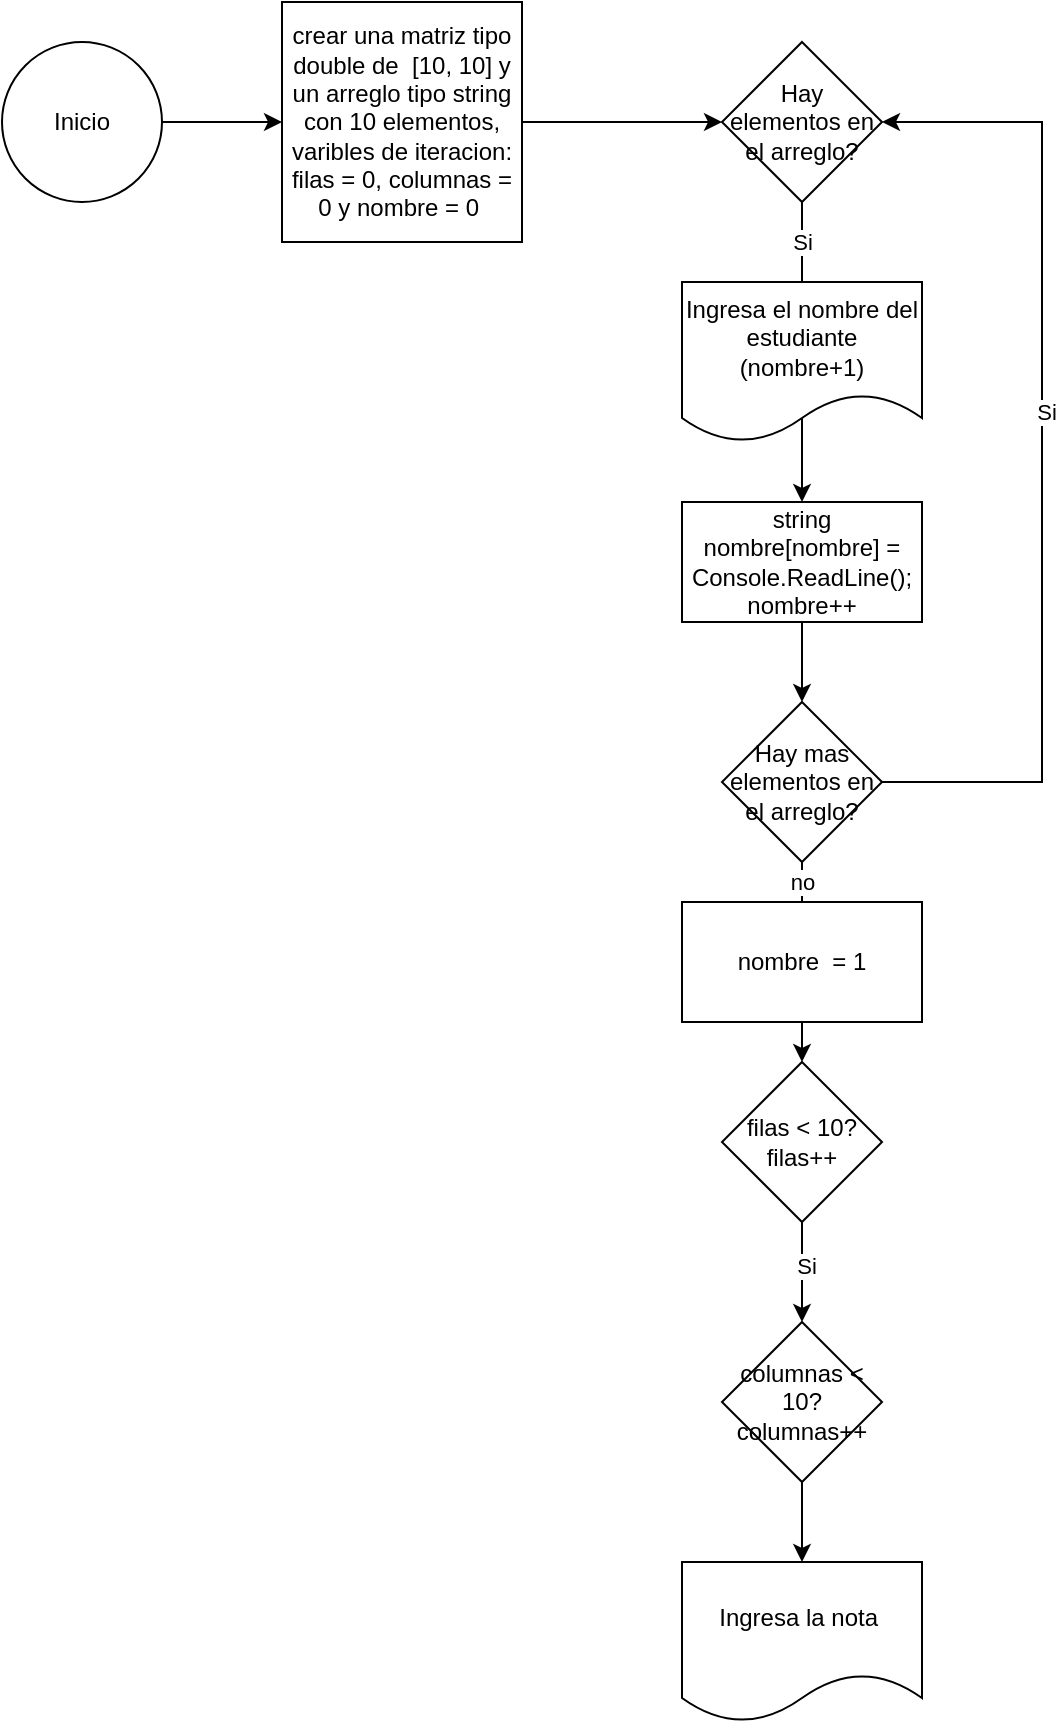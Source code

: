 <mxfile version="26.2.14">
  <diagram name="Página-1" id="u-aHWpdBl-f-Wja8wPqd">
    <mxGraphModel dx="1213" dy="1826" grid="1" gridSize="10" guides="1" tooltips="1" connect="1" arrows="1" fold="1" page="1" pageScale="1" pageWidth="827" pageHeight="1169" math="0" shadow="0">
      <root>
        <mxCell id="0" />
        <mxCell id="1" parent="0" />
        <mxCell id="8ie8HE0XRRQpyueEzKb6-3" value="" style="edgeStyle=orthogonalEdgeStyle;rounded=0;orthogonalLoop=1;jettySize=auto;html=1;" edge="1" parent="1" source="8ie8HE0XRRQpyueEzKb6-1" target="8ie8HE0XRRQpyueEzKb6-2">
          <mxGeometry relative="1" as="geometry" />
        </mxCell>
        <mxCell id="8ie8HE0XRRQpyueEzKb6-1" value="Inicio" style="ellipse;whiteSpace=wrap;html=1;aspect=fixed;" vertex="1" parent="1">
          <mxGeometry x="40" y="10" width="80" height="80" as="geometry" />
        </mxCell>
        <mxCell id="8ie8HE0XRRQpyueEzKb6-5" value="" style="edgeStyle=orthogonalEdgeStyle;rounded=0;orthogonalLoop=1;jettySize=auto;html=1;" edge="1" parent="1" source="8ie8HE0XRRQpyueEzKb6-2" target="8ie8HE0XRRQpyueEzKb6-4">
          <mxGeometry relative="1" as="geometry" />
        </mxCell>
        <mxCell id="8ie8HE0XRRQpyueEzKb6-2" value="crear una matriz tipo double de&amp;nbsp; [10, 10] y un arreglo tipo string con 10 elementos, varibles de iteracion: filas = 0, columnas = 0 y nombre = 0&amp;nbsp;" style="whiteSpace=wrap;html=1;" vertex="1" parent="1">
          <mxGeometry x="180" y="-10" width="120" height="120" as="geometry" />
        </mxCell>
        <mxCell id="8ie8HE0XRRQpyueEzKb6-14" value="" style="edgeStyle=orthogonalEdgeStyle;rounded=0;orthogonalLoop=1;jettySize=auto;html=1;" edge="1" parent="1" source="8ie8HE0XRRQpyueEzKb6-4" target="8ie8HE0XRRQpyueEzKb6-13">
          <mxGeometry relative="1" as="geometry" />
        </mxCell>
        <mxCell id="8ie8HE0XRRQpyueEzKb6-15" value="Si" style="edgeLabel;html=1;align=center;verticalAlign=middle;resizable=0;points=[];" vertex="1" connectable="0" parent="8ie8HE0XRRQpyueEzKb6-14">
          <mxGeometry x="-0.147" y="1" relative="1" as="geometry">
            <mxPoint x="-1" y="-44" as="offset" />
          </mxGeometry>
        </mxCell>
        <mxCell id="8ie8HE0XRRQpyueEzKb6-4" value="Hay elementos en el arreglo?" style="rhombus;whiteSpace=wrap;html=1;" vertex="1" parent="1">
          <mxGeometry x="400" y="10" width="80" height="80" as="geometry" />
        </mxCell>
        <mxCell id="8ie8HE0XRRQpyueEzKb6-17" value="" style="edgeStyle=orthogonalEdgeStyle;rounded=0;orthogonalLoop=1;jettySize=auto;html=1;" edge="1" parent="1" source="8ie8HE0XRRQpyueEzKb6-13" target="8ie8HE0XRRQpyueEzKb6-16">
          <mxGeometry relative="1" as="geometry" />
        </mxCell>
        <mxCell id="8ie8HE0XRRQpyueEzKb6-13" value="&lt;div&gt;&lt;span style=&quot;background-color: transparent; color: light-dark(rgb(0, 0, 0), rgb(255, 255, 255));&quot;&gt;string nombre[nombre] = Console.ReadLine();&lt;/span&gt;&lt;/div&gt;&lt;div&gt;&lt;span style=&quot;background-color: transparent; color: light-dark(rgb(0, 0, 0), rgb(255, 255, 255));&quot;&gt;nombre++&lt;/span&gt;&lt;/div&gt;" style="whiteSpace=wrap;html=1;" vertex="1" parent="1">
          <mxGeometry x="380" y="240" width="120" height="60" as="geometry" />
        </mxCell>
        <mxCell id="8ie8HE0XRRQpyueEzKb6-21" value="" style="edgeStyle=orthogonalEdgeStyle;rounded=0;orthogonalLoop=1;jettySize=auto;html=1;" edge="1" parent="1" source="8ie8HE0XRRQpyueEzKb6-16" target="8ie8HE0XRRQpyueEzKb6-20">
          <mxGeometry relative="1" as="geometry" />
        </mxCell>
        <mxCell id="8ie8HE0XRRQpyueEzKb6-22" value="no" style="edgeLabel;html=1;align=center;verticalAlign=middle;resizable=0;points=[];" vertex="1" connectable="0" parent="8ie8HE0XRRQpyueEzKb6-21">
          <mxGeometry x="-0.208" y="1" relative="1" as="geometry">
            <mxPoint x="-1" y="-30" as="offset" />
          </mxGeometry>
        </mxCell>
        <mxCell id="8ie8HE0XRRQpyueEzKb6-16" value="Hay mas elementos en el arreglo?" style="rhombus;whiteSpace=wrap;html=1;" vertex="1" parent="1">
          <mxGeometry x="400" y="340" width="80" height="80" as="geometry" />
        </mxCell>
        <mxCell id="8ie8HE0XRRQpyueEzKb6-18" value="" style="endArrow=classic;html=1;rounded=0;exitX=1;exitY=0.5;exitDx=0;exitDy=0;entryX=1;entryY=0.5;entryDx=0;entryDy=0;" edge="1" parent="1" source="8ie8HE0XRRQpyueEzKb6-16" target="8ie8HE0XRRQpyueEzKb6-4">
          <mxGeometry width="50" height="50" relative="1" as="geometry">
            <mxPoint x="400" y="360" as="sourcePoint" />
            <mxPoint x="570" y="80" as="targetPoint" />
            <Array as="points">
              <mxPoint x="560" y="380" />
              <mxPoint x="560" y="50" />
            </Array>
          </mxGeometry>
        </mxCell>
        <mxCell id="8ie8HE0XRRQpyueEzKb6-19" value="Si" style="edgeLabel;html=1;align=center;verticalAlign=middle;resizable=0;points=[];" vertex="1" connectable="0" parent="8ie8HE0XRRQpyueEzKb6-18">
          <mxGeometry x="0.081" y="-2" relative="1" as="geometry">
            <mxPoint as="offset" />
          </mxGeometry>
        </mxCell>
        <mxCell id="8ie8HE0XRRQpyueEzKb6-25" value="" style="edgeStyle=orthogonalEdgeStyle;rounded=0;orthogonalLoop=1;jettySize=auto;html=1;" edge="1" parent="1" source="8ie8HE0XRRQpyueEzKb6-20" target="8ie8HE0XRRQpyueEzKb6-24">
          <mxGeometry relative="1" as="geometry" />
        </mxCell>
        <mxCell id="8ie8HE0XRRQpyueEzKb6-26" value="Si" style="edgeLabel;html=1;align=center;verticalAlign=middle;resizable=0;points=[];" vertex="1" connectable="0" parent="8ie8HE0XRRQpyueEzKb6-25">
          <mxGeometry x="-0.114" y="2" relative="1" as="geometry">
            <mxPoint as="offset" />
          </mxGeometry>
        </mxCell>
        <mxCell id="8ie8HE0XRRQpyueEzKb6-20" value="filas &amp;lt; 10? filas++" style="rhombus;whiteSpace=wrap;html=1;" vertex="1" parent="1">
          <mxGeometry x="400" y="520" width="80" height="80" as="geometry" />
        </mxCell>
        <mxCell id="8ie8HE0XRRQpyueEzKb6-23" value="Ingresa el nombre del estudiante (nombre+1)" style="shape=document;whiteSpace=wrap;html=1;boundedLbl=1;" vertex="1" parent="1">
          <mxGeometry x="380" y="130" width="120" height="80" as="geometry" />
        </mxCell>
        <mxCell id="8ie8HE0XRRQpyueEzKb6-24" value="columnas &amp;lt; 10? columnas++" style="rhombus;whiteSpace=wrap;html=1;" vertex="1" parent="1">
          <mxGeometry x="400" y="650" width="80" height="80" as="geometry" />
        </mxCell>
        <mxCell id="8ie8HE0XRRQpyueEzKb6-28" value="Ingresa la nota&amp;nbsp;" style="shape=document;whiteSpace=wrap;html=1;boundedLbl=1;" vertex="1" parent="1">
          <mxGeometry x="380" y="770" width="120" height="80" as="geometry" />
        </mxCell>
        <mxCell id="8ie8HE0XRRQpyueEzKb6-29" value="" style="endArrow=classic;html=1;rounded=0;exitX=0.5;exitY=1;exitDx=0;exitDy=0;entryX=0.5;entryY=0;entryDx=0;entryDy=0;" edge="1" parent="1" source="8ie8HE0XRRQpyueEzKb6-24" target="8ie8HE0XRRQpyueEzKb6-28">
          <mxGeometry width="50" height="50" relative="1" as="geometry">
            <mxPoint x="340" y="590" as="sourcePoint" />
            <mxPoint x="390" y="540" as="targetPoint" />
          </mxGeometry>
        </mxCell>
        <mxCell id="8ie8HE0XRRQpyueEzKb6-30" value="nombre&amp;nbsp; = 1" style="rounded=0;whiteSpace=wrap;html=1;" vertex="1" parent="1">
          <mxGeometry x="380" y="440" width="120" height="60" as="geometry" />
        </mxCell>
      </root>
    </mxGraphModel>
  </diagram>
</mxfile>
